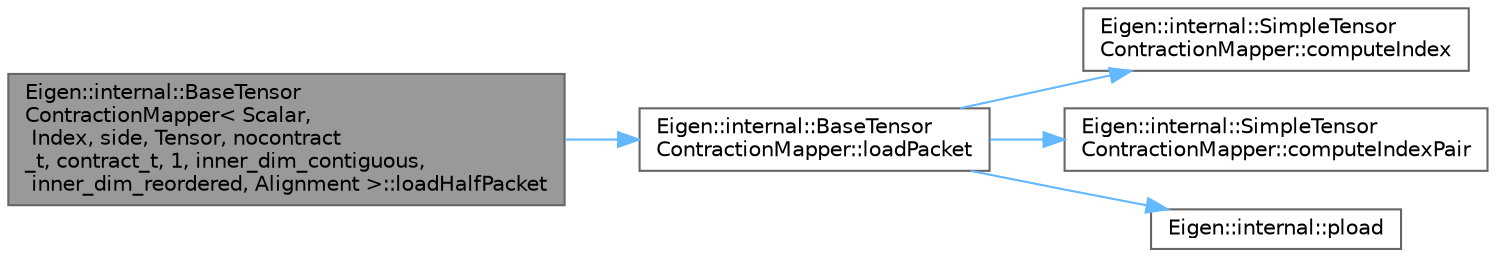 digraph "Eigen::internal::BaseTensorContractionMapper&lt; Scalar, Index, side, Tensor, nocontract_t, contract_t, 1, inner_dim_contiguous, inner_dim_reordered, Alignment &gt;::loadHalfPacket"
{
 // LATEX_PDF_SIZE
  bgcolor="transparent";
  edge [fontname=Helvetica,fontsize=10,labelfontname=Helvetica,labelfontsize=10];
  node [fontname=Helvetica,fontsize=10,shape=box,height=0.2,width=0.4];
  rankdir="LR";
  Node1 [id="Node000001",label="Eigen::internal::BaseTensor\lContractionMapper\< Scalar,\l Index, side, Tensor, nocontract\l_t, contract_t, 1, inner_dim_contiguous,\l inner_dim_reordered, Alignment \>::loadHalfPacket",height=0.2,width=0.4,color="gray40", fillcolor="grey60", style="filled", fontcolor="black",tooltip=" "];
  Node1 -> Node2 [id="edge1_Node000001_Node000002",color="steelblue1",style="solid",tooltip=" "];
  Node2 [id="Node000002",label="Eigen::internal::BaseTensor\lContractionMapper::loadPacket",height=0.2,width=0.4,color="grey40", fillcolor="white", style="filled",URL="$class_eigen_1_1internal_1_1_base_tensor_contraction_mapper.html#ae5029de464b3b11235e822404e81a464",tooltip=" "];
  Node2 -> Node3 [id="edge2_Node000002_Node000003",color="steelblue1",style="solid",tooltip=" "];
  Node3 [id="Node000003",label="Eigen::internal::SimpleTensor\lContractionMapper::computeIndex",height=0.2,width=0.4,color="grey40", fillcolor="white", style="filled",URL="$class_eigen_1_1internal_1_1_simple_tensor_contraction_mapper.html#af3a0013da744a8499302cb694b7407c4",tooltip=" "];
  Node2 -> Node4 [id="edge3_Node000002_Node000004",color="steelblue1",style="solid",tooltip=" "];
  Node4 [id="Node000004",label="Eigen::internal::SimpleTensor\lContractionMapper::computeIndexPair",height=0.2,width=0.4,color="grey40", fillcolor="white", style="filled",URL="$class_eigen_1_1internal_1_1_simple_tensor_contraction_mapper.html#a3169eda67b910019d1c2b18d18315861",tooltip=" "];
  Node2 -> Node5 [id="edge4_Node000002_Node000005",color="steelblue1",style="solid",tooltip=" "];
  Node5 [id="Node000005",label="Eigen::internal::pload",height=0.2,width=0.4,color="grey40", fillcolor="white", style="filled",URL="$namespace_eigen_1_1internal.html#ae25c18feab0271a245176a7a3f2dcd3d",tooltip=" "];
}
